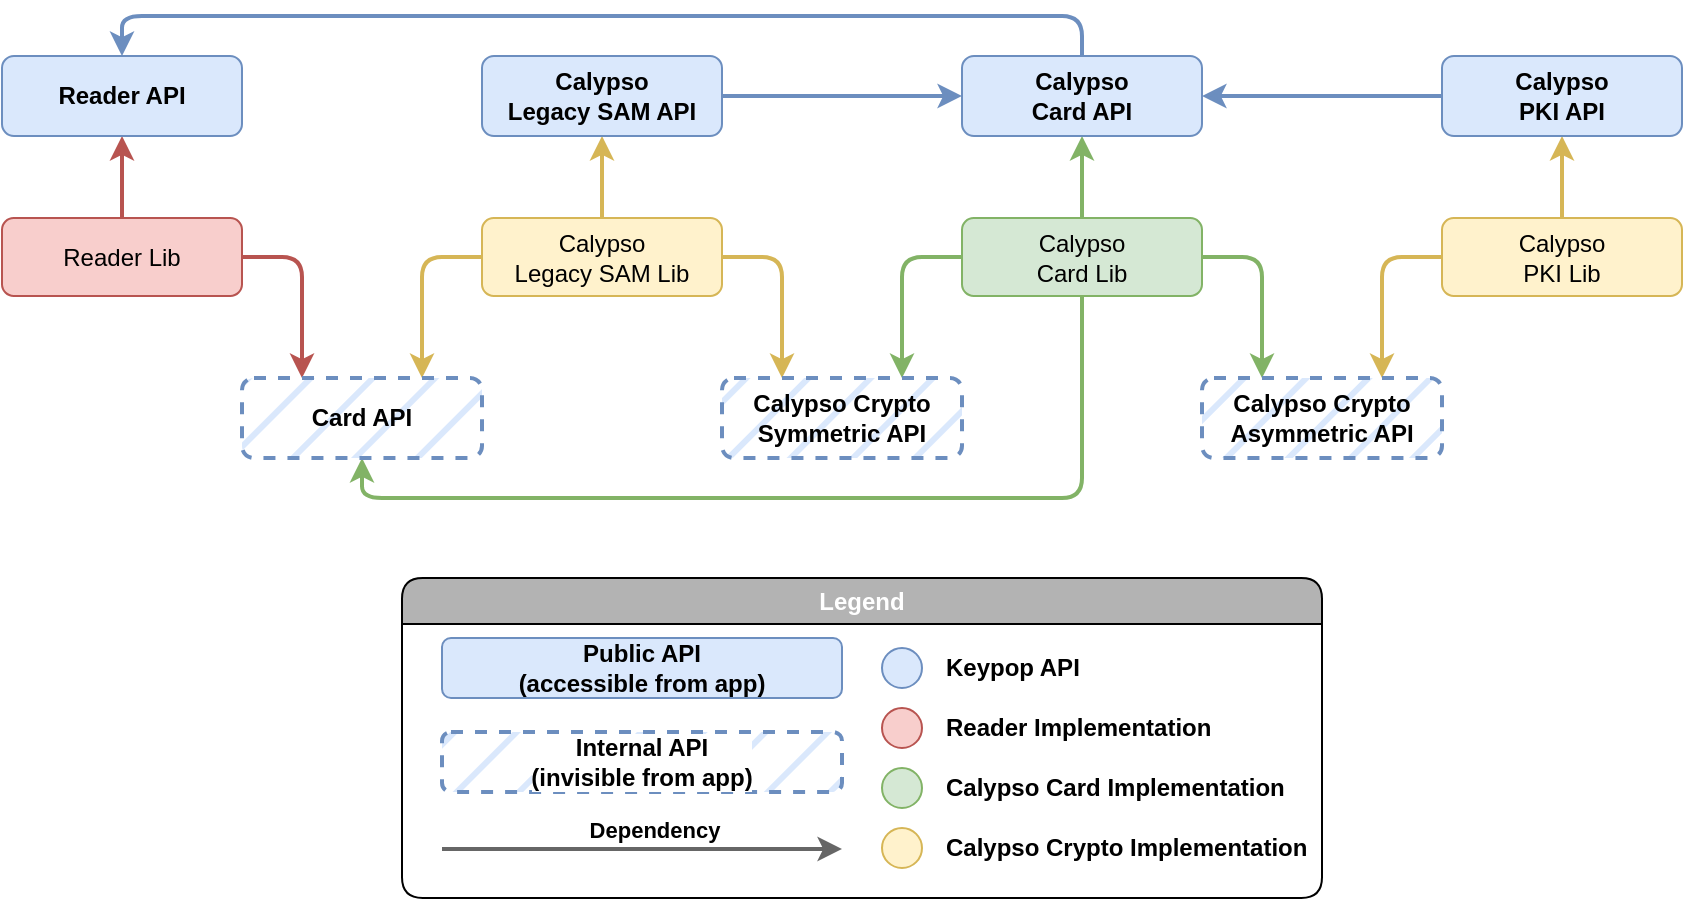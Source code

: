 <mxfile version="20.7.4" type="device"><diagram name="Page-1" id="Omj0vknhSG71udcdbrKI"><mxGraphModel dx="1038" dy="608" grid="1" gridSize="10" guides="1" tooltips="1" connect="1" arrows="1" fold="1" page="1" pageScale="1" pageWidth="827" pageHeight="1169" math="0" shadow="0"><root><mxCell id="TUVNr2GFYtyhHTvrbZxK-0"/><mxCell id="TUVNr2GFYtyhHTvrbZxK-1" parent="TUVNr2GFYtyhHTvrbZxK-0"/><mxCell id="TUVNr2GFYtyhHTvrbZxK-19" style="edgeStyle=orthogonalEdgeStyle;orthogonalLoop=1;jettySize=auto;html=1;entryX=0.25;entryY=0;entryDx=0;entryDy=0;fillColor=#f8cecc;strokeColor=#b85450;strokeWidth=2;exitX=1;exitY=0.5;exitDx=0;exitDy=0;" parent="TUVNr2GFYtyhHTvrbZxK-1" source="TUVNr2GFYtyhHTvrbZxK-15" target="TUVNr2GFYtyhHTvrbZxK-11" edge="1"><mxGeometry relative="1" as="geometry"/></mxCell><mxCell id="TUVNr2GFYtyhHTvrbZxK-20" style="edgeStyle=orthogonalEdgeStyle;orthogonalLoop=1;jettySize=auto;html=1;entryX=0.5;entryY=1;entryDx=0;entryDy=0;exitX=0.5;exitY=1;exitDx=0;exitDy=0;fillColor=#d5e8d4;strokeColor=#82b366;strokeWidth=2;" parent="TUVNr2GFYtyhHTvrbZxK-1" source="TUVNr2GFYtyhHTvrbZxK-16" target="TUVNr2GFYtyhHTvrbZxK-11" edge="1"><mxGeometry relative="1" as="geometry"/></mxCell><mxCell id="TUVNr2GFYtyhHTvrbZxK-21" style="edgeStyle=orthogonalEdgeStyle;rounded=0;orthogonalLoop=1;jettySize=auto;html=1;entryX=0.5;entryY=1;entryDx=0;entryDy=0;exitX=0.5;exitY=0;exitDx=0;exitDy=0;fillColor=#f8cecc;strokeColor=#b85450;strokeWidth=2;" parent="TUVNr2GFYtyhHTvrbZxK-1" source="TUVNr2GFYtyhHTvrbZxK-15" target="TUVNr2GFYtyhHTvrbZxK-3" edge="1"><mxGeometry relative="1" as="geometry"/></mxCell><mxCell id="TUVNr2GFYtyhHTvrbZxK-22" style="edgeStyle=orthogonalEdgeStyle;rounded=1;orthogonalLoop=1;jettySize=auto;html=1;entryX=0.5;entryY=1;entryDx=0;entryDy=0;fillColor=#d5e8d4;strokeColor=#82b366;strokeWidth=2;" parent="TUVNr2GFYtyhHTvrbZxK-1" source="TUVNr2GFYtyhHTvrbZxK-16" target="TUVNr2GFYtyhHTvrbZxK-7" edge="1"><mxGeometry relative="1" as="geometry"/></mxCell><mxCell id="TUVNr2GFYtyhHTvrbZxK-23" style="edgeStyle=orthogonalEdgeStyle;rounded=1;orthogonalLoop=1;jettySize=auto;html=1;entryX=0.5;entryY=1;entryDx=0;entryDy=0;fillColor=#fff2cc;strokeColor=#d6b656;strokeWidth=2;exitX=0.5;exitY=0;exitDx=0;exitDy=0;" parent="TUVNr2GFYtyhHTvrbZxK-1" source="TUVNr2GFYtyhHTvrbZxK-17" target="TUVNr2GFYtyhHTvrbZxK-5" edge="1"><mxGeometry relative="1" as="geometry"><mxPoint x="57" y="271" as="sourcePoint"/><mxPoint x="-26" y="190" as="targetPoint"/></mxGeometry></mxCell><mxCell id="TUVNr2GFYtyhHTvrbZxK-24" style="edgeStyle=orthogonalEdgeStyle;rounded=1;orthogonalLoop=1;jettySize=auto;html=1;entryX=0.25;entryY=0;entryDx=0;entryDy=0;fillColor=#fff2cc;strokeColor=#d6b656;strokeWidth=2;exitX=1;exitY=0.5;exitDx=0;exitDy=0;" parent="TUVNr2GFYtyhHTvrbZxK-1" source="TUVNr2GFYtyhHTvrbZxK-17" target="TUVNr2GFYtyhHTvrbZxK-13" edge="1"><mxGeometry relative="1" as="geometry"><mxPoint x="221" y="271" as="sourcePoint"/><mxPoint x="137" y="190" as="targetPoint"/></mxGeometry></mxCell><mxCell id="TUVNr2GFYtyhHTvrbZxK-25" style="edgeStyle=orthogonalEdgeStyle;orthogonalLoop=1;jettySize=auto;html=1;entryX=0.75;entryY=0;entryDx=0;entryDy=0;exitX=0;exitY=0.5;exitDx=0;exitDy=0;fillColor=#d5e8d4;strokeColor=#82b366;strokeWidth=2;" parent="TUVNr2GFYtyhHTvrbZxK-1" source="TUVNr2GFYtyhHTvrbZxK-16" target="TUVNr2GFYtyhHTvrbZxK-13" edge="1"><mxGeometry relative="1" as="geometry"><mxPoint x="3" y="331" as="sourcePoint"/><mxPoint x="490" y="380" as="targetPoint"/></mxGeometry></mxCell><mxCell id="TUVNr2GFYtyhHTvrbZxK-26" style="edgeStyle=orthogonalEdgeStyle;rounded=1;orthogonalLoop=1;jettySize=auto;html=1;entryX=0.5;entryY=1;entryDx=0;entryDy=0;fillColor=#fff2cc;strokeColor=#d6b656;strokeWidth=2;exitX=0.5;exitY=0;exitDx=0;exitDy=0;" parent="TUVNr2GFYtyhHTvrbZxK-1" source="TUVNr2GFYtyhHTvrbZxK-18" target="TUVNr2GFYtyhHTvrbZxK-8" edge="1"><mxGeometry relative="1" as="geometry"><mxPoint x="381" y="271" as="sourcePoint"/><mxPoint x="297" y="190" as="targetPoint"/></mxGeometry></mxCell><mxCell id="TUVNr2GFYtyhHTvrbZxK-27" style="edgeStyle=orthogonalEdgeStyle;rounded=1;orthogonalLoop=1;jettySize=auto;html=1;entryX=0.75;entryY=0;entryDx=0;entryDy=0;fillColor=#fff2cc;strokeColor=#d6b656;strokeWidth=2;exitX=0;exitY=0.5;exitDx=0;exitDy=0;" parent="TUVNr2GFYtyhHTvrbZxK-1" source="TUVNr2GFYtyhHTvrbZxK-18" target="TUVNr2GFYtyhHTvrbZxK-12" edge="1"><mxGeometry relative="1" as="geometry"><mxPoint x="381" y="331" as="sourcePoint"/><mxPoint x="750" y="380" as="targetPoint"/></mxGeometry></mxCell><mxCell id="TUVNr2GFYtyhHTvrbZxK-28" style="edgeStyle=orthogonalEdgeStyle;orthogonalLoop=1;jettySize=auto;html=1;entryX=0.25;entryY=0;entryDx=0;entryDy=0;exitX=1;exitY=0.5;exitDx=0;exitDy=0;fillColor=#d5e8d4;strokeColor=#82b366;strokeWidth=2;jumpStyle=arc;" parent="TUVNr2GFYtyhHTvrbZxK-1" source="TUVNr2GFYtyhHTvrbZxK-16" target="TUVNr2GFYtyhHTvrbZxK-12" edge="1"><mxGeometry relative="1" as="geometry"><mxPoint x="43" y="450" as="sourcePoint"/><mxPoint x="87" y="559" as="targetPoint"/></mxGeometry></mxCell><mxCell id="TUVNr2GFYtyhHTvrbZxK-29" style="edgeStyle=orthogonalEdgeStyle;rounded=1;orthogonalLoop=1;jettySize=auto;html=1;entryX=0.75;entryY=0;entryDx=0;entryDy=0;fillColor=#fff2cc;strokeColor=#d6b656;strokeWidth=2;exitX=0;exitY=0.5;exitDx=0;exitDy=0;jumpStyle=arc;" parent="TUVNr2GFYtyhHTvrbZxK-1" source="TUVNr2GFYtyhHTvrbZxK-17" target="TUVNr2GFYtyhHTvrbZxK-11" edge="1"><mxGeometry relative="1" as="geometry"><mxPoint x="-230" y="530" as="sourcePoint"/><mxPoint x="-230" y="689" as="targetPoint"/></mxGeometry></mxCell><mxCell id="TUVNr2GFYtyhHTvrbZxK-3" value="Reader API" style="rounded=1;whiteSpace=wrap;html=1;fillColor=#dae8fc;strokeColor=#6c8ebf;fontStyle=1" parent="TUVNr2GFYtyhHTvrbZxK-1" vertex="1"><mxGeometry y="199" width="120" height="40" as="geometry"/></mxCell><mxCell id="TUVNr2GFYtyhHTvrbZxK-7" value="Calypso&lt;br&gt;Card API" style="rounded=1;whiteSpace=wrap;html=1;fillColor=#dae8fc;strokeColor=#6c8ebf;fontStyle=1" parent="TUVNr2GFYtyhHTvrbZxK-1" vertex="1"><mxGeometry x="480" y="199" width="120" height="40" as="geometry"/></mxCell><mxCell id="TUVNr2GFYtyhHTvrbZxK-5" value="Calypso&lt;br&gt;Legacy SAM API" style="rounded=1;whiteSpace=wrap;html=1;fillColor=#dae8fc;strokeColor=#6c8ebf;fontStyle=1" parent="TUVNr2GFYtyhHTvrbZxK-1" vertex="1"><mxGeometry x="240" y="199" width="120" height="40" as="geometry"/></mxCell><mxCell id="TUVNr2GFYtyhHTvrbZxK-8" value="Calypso&lt;br&gt;PKI API" style="rounded=1;whiteSpace=wrap;html=1;fillColor=#dae8fc;strokeColor=#6c8ebf;fontStyle=1" parent="TUVNr2GFYtyhHTvrbZxK-1" vertex="1"><mxGeometry x="720" y="199" width="120" height="40" as="geometry"/></mxCell><mxCell id="TUVNr2GFYtyhHTvrbZxK-15" value="Reader Lib" style="rounded=1;whiteSpace=wrap;html=1;fillColor=#f8cecc;strokeColor=#b85450;" parent="TUVNr2GFYtyhHTvrbZxK-1" vertex="1"><mxGeometry y="280" width="120" height="39" as="geometry"/></mxCell><mxCell id="TUVNr2GFYtyhHTvrbZxK-16" value="Calypso&lt;br&gt;Card Lib" style="rounded=1;whiteSpace=wrap;html=1;fillColor=#d5e8d4;strokeColor=#82b366;" parent="TUVNr2GFYtyhHTvrbZxK-1" vertex="1"><mxGeometry x="480" y="280" width="120" height="39" as="geometry"/></mxCell><mxCell id="TUVNr2GFYtyhHTvrbZxK-17" value="Calypso&lt;br&gt;Legacy SAM Lib" style="rounded=1;whiteSpace=wrap;html=1;fillColor=#fff2cc;strokeColor=#d6b656;" parent="TUVNr2GFYtyhHTvrbZxK-1" vertex="1"><mxGeometry x="240" y="280" width="120" height="39" as="geometry"/></mxCell><mxCell id="TUVNr2GFYtyhHTvrbZxK-18" value="Calypso&lt;br&gt;PKI Lib" style="rounded=1;whiteSpace=wrap;html=1;fillColor=#fff2cc;strokeColor=#d6b656;" parent="TUVNr2GFYtyhHTvrbZxK-1" vertex="1"><mxGeometry x="720" y="280" width="120" height="39" as="geometry"/></mxCell><mxCell id="TUVNr2GFYtyhHTvrbZxK-11" value="Card API" style="rounded=1;whiteSpace=wrap;html=1;fillColor=#dae8fc;strokeColor=#6c8ebf;fontStyle=1;dashed=1;strokeWidth=2;fillStyle=hatch;" parent="TUVNr2GFYtyhHTvrbZxK-1" vertex="1"><mxGeometry x="120" y="360" width="120" height="40" as="geometry"/></mxCell><mxCell id="TUVNr2GFYtyhHTvrbZxK-13" value="Calypso Crypto Symmetric API" style="rounded=1;whiteSpace=wrap;html=1;fillColor=#dae8fc;strokeColor=#6c8ebf;fontStyle=1;dashed=1;strokeWidth=2;fillStyle=hatch;" parent="TUVNr2GFYtyhHTvrbZxK-1" vertex="1"><mxGeometry x="360" y="360" width="120" height="40" as="geometry"/></mxCell><mxCell id="TUVNr2GFYtyhHTvrbZxK-12" value="Calypso Crypto Asymmetric API" style="rounded=1;whiteSpace=wrap;html=1;fillColor=#dae8fc;strokeColor=#6c8ebf;fontStyle=1;dashed=1;strokeWidth=2;fillStyle=hatch;" parent="TUVNr2GFYtyhHTvrbZxK-1" vertex="1"><mxGeometry x="600" y="360" width="120" height="40" as="geometry"/></mxCell><mxCell id="TUVNr2GFYtyhHTvrbZxK-6" style="edgeStyle=orthogonalEdgeStyle;orthogonalLoop=1;jettySize=auto;html=1;entryX=0.5;entryY=0;entryDx=0;entryDy=0;fillColor=#dae8fc;strokeColor=#6c8ebf;strokeWidth=2;exitX=0.5;exitY=0;exitDx=0;exitDy=0;" parent="TUVNr2GFYtyhHTvrbZxK-1" source="TUVNr2GFYtyhHTvrbZxK-7" target="TUVNr2GFYtyhHTvrbZxK-3" edge="1"><mxGeometry relative="1" as="geometry"/></mxCell><mxCell id="TUVNr2GFYtyhHTvrbZxK-4" style="edgeStyle=orthogonalEdgeStyle;rounded=1;orthogonalLoop=1;jettySize=auto;html=1;exitX=1;exitY=0.5;exitDx=0;exitDy=0;entryX=0;entryY=0.5;entryDx=0;entryDy=0;fillColor=#dae8fc;strokeColor=#6c8ebf;strokeWidth=2;" parent="TUVNr2GFYtyhHTvrbZxK-1" source="TUVNr2GFYtyhHTvrbZxK-5" target="TUVNr2GFYtyhHTvrbZxK-7" edge="1"><mxGeometry relative="1" as="geometry"/></mxCell><mxCell id="TUVNr2GFYtyhHTvrbZxK-9" style="edgeStyle=orthogonalEdgeStyle;orthogonalLoop=1;jettySize=auto;html=1;entryX=1;entryY=0.5;entryDx=0;entryDy=0;exitX=0;exitY=0.5;exitDx=0;exitDy=0;fillColor=#dae8fc;strokeColor=#6c8ebf;strokeWidth=2;" parent="TUVNr2GFYtyhHTvrbZxK-1" source="TUVNr2GFYtyhHTvrbZxK-8" target="TUVNr2GFYtyhHTvrbZxK-7" edge="1"><mxGeometry relative="1" as="geometry"><mxPoint x="123" y="130" as="sourcePoint"/><mxPoint x="-137" y="80" as="targetPoint"/></mxGeometry></mxCell><mxCell id="XaHZEPNORDdD4eI5dQaz-0" value="Legend" style="swimlane;whiteSpace=wrap;html=1;shadow=0;glass=0;labelBackgroundColor=#B3B3B3;fillStyle=auto;strokeWidth=1;fillColor=#B3B3B3;gradientColor=none;rounded=1;swimlaneFillColor=none;swimlaneLine=1;fontColor=#FFFFFF;" parent="TUVNr2GFYtyhHTvrbZxK-1" vertex="1"><mxGeometry x="200" y="460" width="460" height="160" as="geometry"><mxRectangle x="40" y="680" width="80" height="30" as="alternateBounds"/></mxGeometry></mxCell><mxCell id="XaHZEPNORDdD4eI5dQaz-1" value="" style="endArrow=classic;html=1;strokeWidth=2;curved=1;strokeColor=#666666;" parent="XaHZEPNORDdD4eI5dQaz-0" edge="1"><mxGeometry width="50" height="50" relative="1" as="geometry"><mxPoint x="20" y="135.5" as="sourcePoint"/><mxPoint x="220" y="135.5" as="targetPoint"/></mxGeometry></mxCell><mxCell id="XaHZEPNORDdD4eI5dQaz-2" value="&amp;nbsp;Dependency&amp;nbsp;" style="edgeLabel;html=1;align=center;verticalAlign=middle;resizable=0;points=[];fontStyle=1" parent="XaHZEPNORDdD4eI5dQaz-1" vertex="1" connectable="0"><mxGeometry x="-0.095" y="1" relative="1" as="geometry"><mxPoint x="15" y="-9" as="offset"/></mxGeometry></mxCell><mxCell id="XaHZEPNORDdD4eI5dQaz-3" value="Public API&lt;br&gt;(accessible from app)" style="rounded=1;whiteSpace=wrap;html=1;fillColor=#dae8fc;strokeColor=#6c8ebf;fontStyle=1;strokeWidth=1;fillStyle=auto;labelBackgroundColor=none;" parent="XaHZEPNORDdD4eI5dQaz-0" vertex="1"><mxGeometry x="20" y="30" width="200" height="30" as="geometry"/></mxCell><mxCell id="XaHZEPNORDdD4eI5dQaz-4" value="Internal API&lt;br&gt;(invisible from app)" style="rounded=1;whiteSpace=wrap;html=1;fillColor=#dae8fc;strokeColor=#6c8ebf;fontStyle=1;strokeWidth=2;fillStyle=hatch;dashed=1;labelBackgroundColor=default;" parent="XaHZEPNORDdD4eI5dQaz-0" vertex="1"><mxGeometry x="20" y="77" width="200" height="30" as="geometry"/></mxCell><mxCell id="XaHZEPNORDdD4eI5dQaz-5" value="" style="ellipse;whiteSpace=wrap;html=1;aspect=fixed;fillColor=#dae8fc;strokeColor=#6c8ebf;strokeWidth=1;" parent="XaHZEPNORDdD4eI5dQaz-0" vertex="1"><mxGeometry x="240" y="35" width="20" height="20" as="geometry"/></mxCell><mxCell id="XaHZEPNORDdD4eI5dQaz-6" value="Keypop API" style="text;html=1;strokeColor=none;fillColor=none;align=left;verticalAlign=middle;whiteSpace=wrap;rounded=0;strokeWidth=1;fontStyle=1" parent="XaHZEPNORDdD4eI5dQaz-0" vertex="1"><mxGeometry x="270" y="30" width="180" height="30" as="geometry"/></mxCell><mxCell id="XaHZEPNORDdD4eI5dQaz-7" value="" style="ellipse;whiteSpace=wrap;html=1;aspect=fixed;fillColor=#f8cecc;strokeColor=#b85450;strokeWidth=1;" parent="XaHZEPNORDdD4eI5dQaz-0" vertex="1"><mxGeometry x="240" y="65" width="20" height="20" as="geometry"/></mxCell><mxCell id="XaHZEPNORDdD4eI5dQaz-8" value="Reader Implementation" style="text;html=1;strokeColor=none;fillColor=none;align=left;verticalAlign=middle;whiteSpace=wrap;rounded=0;strokeWidth=1;fontStyle=1" parent="XaHZEPNORDdD4eI5dQaz-0" vertex="1"><mxGeometry x="270" y="60" width="180" height="30" as="geometry"/></mxCell><mxCell id="XaHZEPNORDdD4eI5dQaz-9" value="" style="ellipse;whiteSpace=wrap;html=1;aspect=fixed;fillColor=#d5e8d4;strokeColor=#82b366;strokeWidth=1;" parent="XaHZEPNORDdD4eI5dQaz-0" vertex="1"><mxGeometry x="240" y="95" width="20" height="20" as="geometry"/></mxCell><mxCell id="XaHZEPNORDdD4eI5dQaz-10" value="Calypso Card Implementation" style="text;html=1;strokeColor=none;fillColor=none;align=left;verticalAlign=middle;whiteSpace=wrap;rounded=0;strokeWidth=1;fontStyle=1" parent="XaHZEPNORDdD4eI5dQaz-0" vertex="1"><mxGeometry x="270" y="90" width="180" height="30" as="geometry"/></mxCell><mxCell id="XaHZEPNORDdD4eI5dQaz-11" value="" style="ellipse;whiteSpace=wrap;html=1;aspect=fixed;fillColor=#fff2cc;strokeColor=#d6b656;strokeWidth=1;" parent="XaHZEPNORDdD4eI5dQaz-0" vertex="1"><mxGeometry x="240" y="125" width="20" height="20" as="geometry"/></mxCell><mxCell id="XaHZEPNORDdD4eI5dQaz-12" value="Calypso Crypto Implementation" style="text;html=1;strokeColor=none;fillColor=none;align=left;verticalAlign=middle;whiteSpace=wrap;rounded=0;strokeWidth=1;fontStyle=1" parent="XaHZEPNORDdD4eI5dQaz-0" vertex="1"><mxGeometry x="270" y="120" width="190" height="30" as="geometry"/></mxCell></root></mxGraphModel></diagram></mxfile>